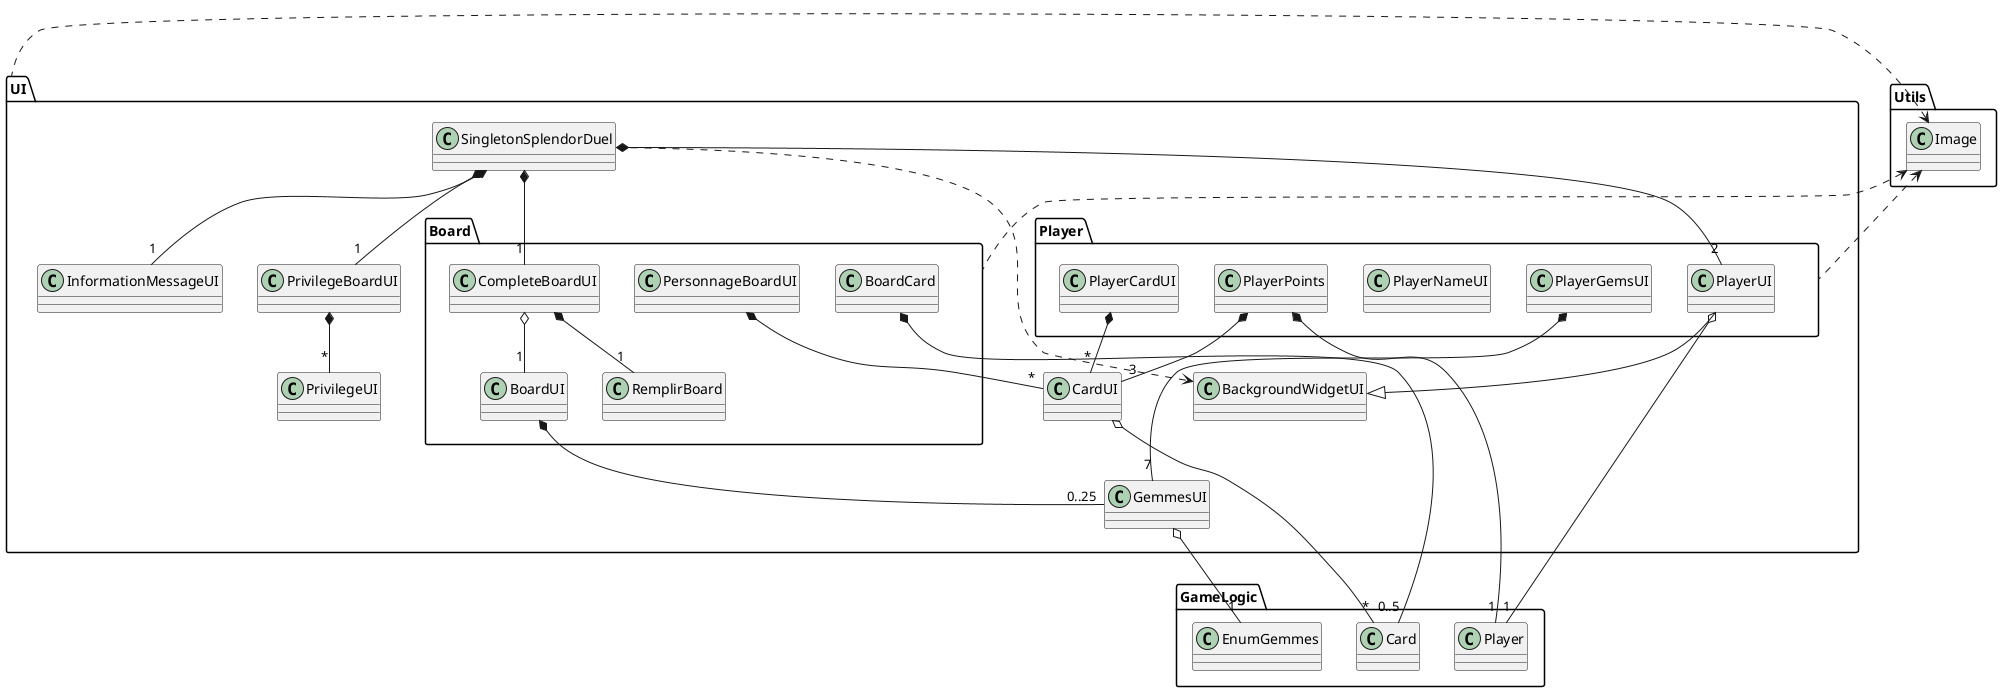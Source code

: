 @startuml

package "GameLogic" {
}

package "Utils" {
    class Image { }
}

package "UI" {
    class BackgroundWidgetUI { }
    class CardUI { }
    class GemmesUI { }
    class InformationMessageUI { }
    class PrivilegeBoardUI { }
    class PrivilegeUI { }
    class SingletonSplendorDuel { }

    package "Board" {
        class BoardCard { }
        class BoardUI { }
        class CompleteBoardUI { }
        class PersonnageBoardUI { }
        class RemplirBoard { }
    }

    package "Player" {
        class PlayerCardUI { }
        class PlayerGemsUI { }
        class PlayerNameUI { }
        class PlayerPoints { }
        class PlayerUI { }
    }
}

CardUI o-- "*" GameLogic.Card

GemmesUI o-- "1" GameLogic.EnumGemmes

PrivilegeBoardUI *-- "*" PrivilegeUI

SingletonSplendorDuel *-- "1" CompleteBoardUI
SingletonSplendorDuel *-- "2" PlayerUI
SingletonSplendorDuel *-- "1" PrivilegeBoardUI
SingletonSplendorDuel *-- "1" InformationMessageUI
SingletonSplendorDuel ..> BackgroundWidgetUI

BoardCard *-- "0..5" GameLogic.Card

BoardUI *-- "0..25" GemmesUI

CompleteBoardUI o-- "1" BoardUI
CompleteBoardUI *-- "1" RemplirBoard

PersonnageBoardUI *-- "*" CardUI

PlayerCardUI *- "*" CardUI

PlayerGemsUI *-- "7" GemmesUI

PlayerPoints *-- "3" CardUI
PlayerPoints *-- "1" GameLogic.Player

PlayerUI o-- "1" GameLogic.Player
PlayerUI --|> BackgroundWidgetUI

Image <. UI
Image <.. UI.Board
Image <.. UI.Player




@enduml